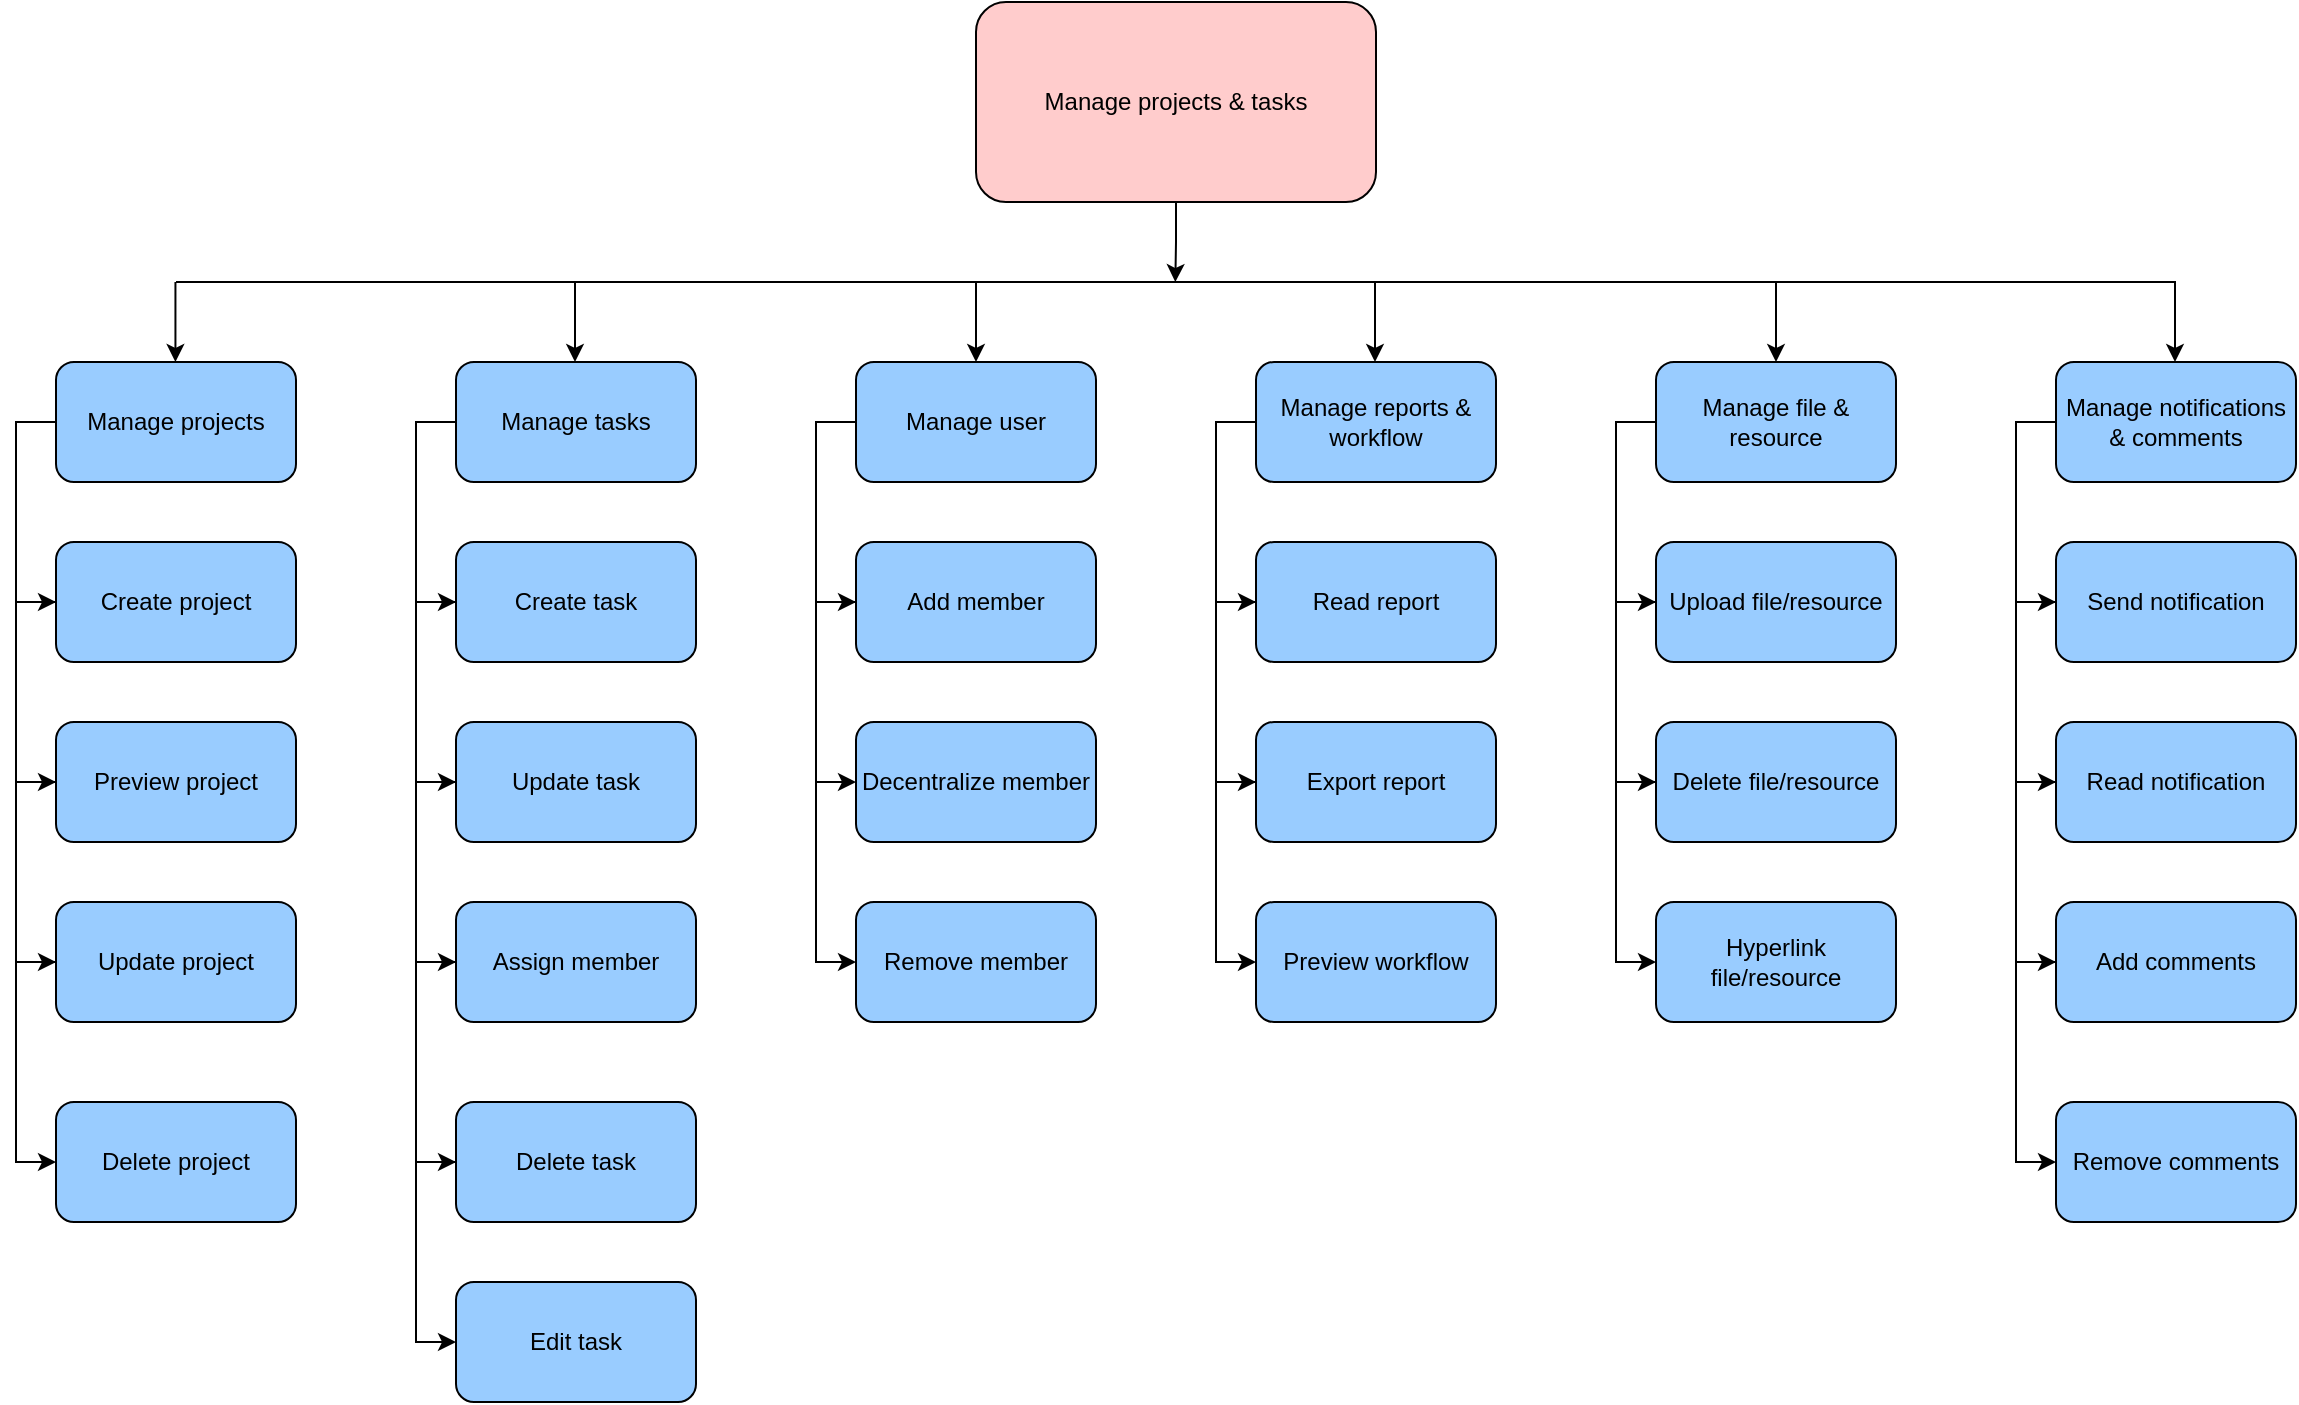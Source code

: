 <mxfile version="26.1.1">
  <diagram name="Page-1" id="KmScNd1gUS5MRT-JYs3q">
    <mxGraphModel dx="1282" dy="531" grid="1" gridSize="10" guides="1" tooltips="1" connect="1" arrows="1" fold="1" page="1" pageScale="1" pageWidth="827" pageHeight="1169" math="0" shadow="0">
      <root>
        <mxCell id="0" />
        <mxCell id="1" parent="0" />
        <mxCell id="kjKpvVGcaWIRW7tnzSc8-110" style="edgeStyle=orthogonalEdgeStyle;rounded=0;orthogonalLoop=1;jettySize=auto;html=1;exitX=0.5;exitY=1;exitDx=0;exitDy=0;" parent="1" source="kjKpvVGcaWIRW7tnzSc8-1" edge="1">
          <mxGeometry relative="1" as="geometry">
            <mxPoint x="639.667" y="140" as="targetPoint" />
          </mxGeometry>
        </mxCell>
        <mxCell id="kjKpvVGcaWIRW7tnzSc8-1" value="Manage projects &amp;amp; tasks" style="rounded=1;whiteSpace=wrap;html=1;fillColor=light-dark(#FFCCCC,var(--ge-dark-color, #121212));" parent="1" vertex="1">
          <mxGeometry x="540" width="200" height="100" as="geometry" />
        </mxCell>
        <mxCell id="kjKpvVGcaWIRW7tnzSc8-111" style="edgeStyle=orthogonalEdgeStyle;rounded=0;orthogonalLoop=1;jettySize=auto;html=1;exitX=0;exitY=0.5;exitDx=0;exitDy=0;entryX=0;entryY=0.5;entryDx=0;entryDy=0;fillColor=#99CCFF;" parent="1" source="kjKpvVGcaWIRW7tnzSc8-2" target="kjKpvVGcaWIRW7tnzSc8-6" edge="1">
          <mxGeometry relative="1" as="geometry" />
        </mxCell>
        <mxCell id="kjKpvVGcaWIRW7tnzSc8-2" value="Manage projects" style="rounded=1;whiteSpace=wrap;html=1;fillColor=#99CCFF;" parent="1" vertex="1">
          <mxGeometry x="80" y="180" width="120" height="60" as="geometry" />
        </mxCell>
        <mxCell id="kjKpvVGcaWIRW7tnzSc8-125" style="edgeStyle=orthogonalEdgeStyle;rounded=0;orthogonalLoop=1;jettySize=auto;html=1;exitX=0;exitY=0.5;exitDx=0;exitDy=0;entryX=0;entryY=0.5;entryDx=0;entryDy=0;fillColor=#99CCFF;" parent="1" source="kjKpvVGcaWIRW7tnzSc8-3" target="kjKpvVGcaWIRW7tnzSc8-20" edge="1">
          <mxGeometry relative="1" as="geometry" />
        </mxCell>
        <mxCell id="kjKpvVGcaWIRW7tnzSc8-3" value="Manage tasks" style="rounded=1;whiteSpace=wrap;html=1;fillColor=#99CCFF;" parent="1" vertex="1">
          <mxGeometry x="280" y="180" width="120" height="60" as="geometry" />
        </mxCell>
        <mxCell id="kjKpvVGcaWIRW7tnzSc8-130" style="edgeStyle=orthogonalEdgeStyle;rounded=0;orthogonalLoop=1;jettySize=auto;html=1;exitX=0;exitY=0.5;exitDx=0;exitDy=0;entryX=0;entryY=0.5;entryDx=0;entryDy=0;fillColor=#99CCFF;" parent="1" source="kjKpvVGcaWIRW7tnzSc8-4" target="kjKpvVGcaWIRW7tnzSc8-29" edge="1">
          <mxGeometry relative="1" as="geometry" />
        </mxCell>
        <mxCell id="kjKpvVGcaWIRW7tnzSc8-131" style="edgeStyle=orthogonalEdgeStyle;rounded=0;orthogonalLoop=1;jettySize=auto;html=1;exitX=0;exitY=0.5;exitDx=0;exitDy=0;entryX=0;entryY=0.5;entryDx=0;entryDy=0;fillColor=#99CCFF;" parent="1" source="kjKpvVGcaWIRW7tnzSc8-4" target="kjKpvVGcaWIRW7tnzSc8-31" edge="1">
          <mxGeometry relative="1" as="geometry" />
        </mxCell>
        <mxCell id="kjKpvVGcaWIRW7tnzSc8-4" value="Manage user" style="rounded=1;whiteSpace=wrap;html=1;fillColor=#99CCFF;" parent="1" vertex="1">
          <mxGeometry x="480" y="180" width="120" height="60" as="geometry" />
        </mxCell>
        <mxCell id="kjKpvVGcaWIRW7tnzSc8-133" style="edgeStyle=orthogonalEdgeStyle;rounded=0;orthogonalLoop=1;jettySize=auto;html=1;exitX=0;exitY=0.5;exitDx=0;exitDy=0;entryX=0;entryY=0.5;entryDx=0;entryDy=0;fillColor=#99CCFF;" parent="1" source="kjKpvVGcaWIRW7tnzSc8-5" target="kjKpvVGcaWIRW7tnzSc8-38" edge="1">
          <mxGeometry relative="1" as="geometry" />
        </mxCell>
        <mxCell id="kjKpvVGcaWIRW7tnzSc8-5" value="Manage reports &amp;amp; workflow" style="rounded=1;whiteSpace=wrap;html=1;fillColor=#99CCFF;" parent="1" vertex="1">
          <mxGeometry x="680" y="180" width="120" height="60" as="geometry" />
        </mxCell>
        <mxCell id="kjKpvVGcaWIRW7tnzSc8-112" style="edgeStyle=orthogonalEdgeStyle;rounded=0;orthogonalLoop=1;jettySize=auto;html=1;exitX=0;exitY=0.5;exitDx=0;exitDy=0;entryX=0;entryY=0.5;entryDx=0;entryDy=0;fillColor=#99CCFF;" parent="1" source="kjKpvVGcaWIRW7tnzSc8-6" target="kjKpvVGcaWIRW7tnzSc8-10" edge="1">
          <mxGeometry relative="1" as="geometry" />
        </mxCell>
        <mxCell id="kjKpvVGcaWIRW7tnzSc8-6" value="Create project" style="rounded=1;whiteSpace=wrap;html=1;fillColor=#99CCFF;" parent="1" vertex="1">
          <mxGeometry x="80" y="270" width="120" height="60" as="geometry" />
        </mxCell>
        <mxCell id="kjKpvVGcaWIRW7tnzSc8-113" style="edgeStyle=orthogonalEdgeStyle;rounded=0;orthogonalLoop=1;jettySize=auto;html=1;exitX=0;exitY=0.5;exitDx=0;exitDy=0;entryX=0;entryY=0.5;entryDx=0;entryDy=0;fillColor=#99CCFF;" parent="1" source="kjKpvVGcaWIRW7tnzSc8-10" target="kjKpvVGcaWIRW7tnzSc8-12" edge="1">
          <mxGeometry relative="1" as="geometry" />
        </mxCell>
        <mxCell id="kjKpvVGcaWIRW7tnzSc8-10" value="Preview project" style="whiteSpace=wrap;html=1;rounded=1;fillColor=#99CCFF;" parent="1" vertex="1">
          <mxGeometry x="80" y="360" width="120" height="60" as="geometry" />
        </mxCell>
        <mxCell id="kjKpvVGcaWIRW7tnzSc8-114" style="edgeStyle=orthogonalEdgeStyle;rounded=0;orthogonalLoop=1;jettySize=auto;html=1;exitX=0;exitY=0.5;exitDx=0;exitDy=0;entryX=0;entryY=0.5;entryDx=0;entryDy=0;fillColor=#99CCFF;" parent="1" source="kjKpvVGcaWIRW7tnzSc8-12" target="kjKpvVGcaWIRW7tnzSc8-15" edge="1">
          <mxGeometry relative="1" as="geometry" />
        </mxCell>
        <mxCell id="kjKpvVGcaWIRW7tnzSc8-12" value="Update project" style="whiteSpace=wrap;html=1;rounded=1;fillColor=#99CCFF;" parent="1" vertex="1">
          <mxGeometry x="80" y="450" width="120" height="60" as="geometry" />
        </mxCell>
        <mxCell id="kjKpvVGcaWIRW7tnzSc8-15" value="Delete project" style="whiteSpace=wrap;html=1;rounded=1;fillColor=#99CCFF;" parent="1" vertex="1">
          <mxGeometry x="80" y="550" width="120" height="60" as="geometry" />
        </mxCell>
        <mxCell id="kjKpvVGcaWIRW7tnzSc8-126" style="edgeStyle=orthogonalEdgeStyle;rounded=0;orthogonalLoop=1;jettySize=auto;html=1;exitX=0;exitY=0.5;exitDx=0;exitDy=0;entryX=0;entryY=0.5;entryDx=0;entryDy=0;fillColor=#99CCFF;" parent="1" source="kjKpvVGcaWIRW7tnzSc8-20" target="kjKpvVGcaWIRW7tnzSc8-22" edge="1">
          <mxGeometry relative="1" as="geometry" />
        </mxCell>
        <mxCell id="kjKpvVGcaWIRW7tnzSc8-20" value="Create task" style="rounded=1;whiteSpace=wrap;html=1;fillColor=#99CCFF;" parent="1" vertex="1">
          <mxGeometry x="280" y="270" width="120" height="60" as="geometry" />
        </mxCell>
        <mxCell id="kjKpvVGcaWIRW7tnzSc8-127" style="edgeStyle=orthogonalEdgeStyle;rounded=0;orthogonalLoop=1;jettySize=auto;html=1;exitX=0;exitY=0.5;exitDx=0;exitDy=0;entryX=0;entryY=0.5;entryDx=0;entryDy=0;fillColor=#99CCFF;" parent="1" source="kjKpvVGcaWIRW7tnzSc8-22" target="kjKpvVGcaWIRW7tnzSc8-24" edge="1">
          <mxGeometry relative="1" as="geometry" />
        </mxCell>
        <mxCell id="kjKpvVGcaWIRW7tnzSc8-22" value="Update task" style="whiteSpace=wrap;html=1;rounded=1;fillColor=#99CCFF;" parent="1" vertex="1">
          <mxGeometry x="280" y="360" width="120" height="60" as="geometry" />
        </mxCell>
        <mxCell id="kjKpvVGcaWIRW7tnzSc8-128" style="edgeStyle=orthogonalEdgeStyle;rounded=0;orthogonalLoop=1;jettySize=auto;html=1;exitX=0;exitY=0.5;exitDx=0;exitDy=0;entryX=0;entryY=0.5;entryDx=0;entryDy=0;fillColor=#99CCFF;" parent="1" source="kjKpvVGcaWIRW7tnzSc8-24" target="kjKpvVGcaWIRW7tnzSc8-25" edge="1">
          <mxGeometry relative="1" as="geometry" />
        </mxCell>
        <mxCell id="kjKpvVGcaWIRW7tnzSc8-24" value="Assign member" style="whiteSpace=wrap;html=1;rounded=1;fillColor=#99CCFF;" parent="1" vertex="1">
          <mxGeometry x="280" y="450" width="120" height="60" as="geometry" />
        </mxCell>
        <mxCell id="kjKpvVGcaWIRW7tnzSc8-129" style="edgeStyle=orthogonalEdgeStyle;rounded=0;orthogonalLoop=1;jettySize=auto;html=1;exitX=0;exitY=0.5;exitDx=0;exitDy=0;entryX=0;entryY=0.5;entryDx=0;entryDy=0;fillColor=#99CCFF;" parent="1" source="kjKpvVGcaWIRW7tnzSc8-25" target="kjKpvVGcaWIRW7tnzSc8-78" edge="1">
          <mxGeometry relative="1" as="geometry" />
        </mxCell>
        <mxCell id="kjKpvVGcaWIRW7tnzSc8-25" value="Delete task" style="whiteSpace=wrap;html=1;rounded=1;fillColor=#99CCFF;" parent="1" vertex="1">
          <mxGeometry x="280" y="550" width="120" height="60" as="geometry" />
        </mxCell>
        <mxCell id="kjKpvVGcaWIRW7tnzSc8-132" style="edgeStyle=orthogonalEdgeStyle;rounded=0;orthogonalLoop=1;jettySize=auto;html=1;exitX=0;exitY=0.5;exitDx=0;exitDy=0;entryX=0;entryY=0.5;entryDx=0;entryDy=0;fillColor=#99CCFF;" parent="1" source="kjKpvVGcaWIRW7tnzSc8-29" target="kjKpvVGcaWIRW7tnzSc8-34" edge="1">
          <mxGeometry relative="1" as="geometry" />
        </mxCell>
        <mxCell id="kjKpvVGcaWIRW7tnzSc8-29" value="Add member" style="rounded=1;whiteSpace=wrap;html=1;fillColor=#99CCFF;" parent="1" vertex="1">
          <mxGeometry x="480" y="270" width="120" height="60" as="geometry" />
        </mxCell>
        <mxCell id="kjKpvVGcaWIRW7tnzSc8-31" value="Decentralize member" style="whiteSpace=wrap;html=1;rounded=1;fillColor=#99CCFF;" parent="1" vertex="1">
          <mxGeometry x="480" y="360" width="120" height="60" as="geometry" />
        </mxCell>
        <mxCell id="kjKpvVGcaWIRW7tnzSc8-34" value="Remove member" style="whiteSpace=wrap;html=1;rounded=1;fillColor=#99CCFF;" parent="1" vertex="1">
          <mxGeometry x="480" y="450" width="120" height="60" as="geometry" />
        </mxCell>
        <mxCell id="kjKpvVGcaWIRW7tnzSc8-135" style="edgeStyle=orthogonalEdgeStyle;rounded=0;orthogonalLoop=1;jettySize=auto;html=1;exitX=0;exitY=0.5;exitDx=0;exitDy=0;entryX=0;entryY=0.5;entryDx=0;entryDy=0;fillColor=#99CCFF;" parent="1" source="kjKpvVGcaWIRW7tnzSc8-38" target="kjKpvVGcaWIRW7tnzSc8-40" edge="1">
          <mxGeometry relative="1" as="geometry" />
        </mxCell>
        <mxCell id="kjKpvVGcaWIRW7tnzSc8-38" value="Read report" style="rounded=1;whiteSpace=wrap;html=1;fillColor=#99CCFF;" parent="1" vertex="1">
          <mxGeometry x="680" y="270" width="120" height="60" as="geometry" />
        </mxCell>
        <mxCell id="YyH095xJ4kQLOUP7f2XW-2" style="edgeStyle=orthogonalEdgeStyle;rounded=0;orthogonalLoop=1;jettySize=auto;html=1;exitX=0;exitY=0.5;exitDx=0;exitDy=0;entryX=0;entryY=0.5;entryDx=0;entryDy=0;" edge="1" parent="1" source="kjKpvVGcaWIRW7tnzSc8-40" target="YyH095xJ4kQLOUP7f2XW-1">
          <mxGeometry relative="1" as="geometry" />
        </mxCell>
        <mxCell id="kjKpvVGcaWIRW7tnzSc8-40" value="Export report" style="whiteSpace=wrap;html=1;rounded=1;fillColor=#99CCFF;" parent="1" vertex="1">
          <mxGeometry x="680" y="360" width="120" height="60" as="geometry" />
        </mxCell>
        <mxCell id="kjKpvVGcaWIRW7tnzSc8-138" style="edgeStyle=orthogonalEdgeStyle;rounded=0;orthogonalLoop=1;jettySize=auto;html=1;exitX=0;exitY=0.5;exitDx=0;exitDy=0;entryX=0;entryY=0.5;entryDx=0;entryDy=0;fillColor=#99CCFF;" parent="1" source="kjKpvVGcaWIRW7tnzSc8-53" target="kjKpvVGcaWIRW7tnzSc8-57" edge="1">
          <mxGeometry relative="1" as="geometry" />
        </mxCell>
        <mxCell id="kjKpvVGcaWIRW7tnzSc8-53" value="Manage file &amp;amp; resource" style="rounded=1;whiteSpace=wrap;html=1;fillColor=#99CCFF;" parent="1" vertex="1">
          <mxGeometry x="880" y="180" width="120" height="60" as="geometry" />
        </mxCell>
        <mxCell id="kjKpvVGcaWIRW7tnzSc8-139" style="edgeStyle=orthogonalEdgeStyle;rounded=0;orthogonalLoop=1;jettySize=auto;html=1;exitX=0;exitY=0.5;exitDx=0;exitDy=0;entryX=0;entryY=0.5;entryDx=0;entryDy=0;fillColor=#99CCFF;" parent="1" source="kjKpvVGcaWIRW7tnzSc8-57" target="kjKpvVGcaWIRW7tnzSc8-59" edge="1">
          <mxGeometry relative="1" as="geometry" />
        </mxCell>
        <mxCell id="kjKpvVGcaWIRW7tnzSc8-57" value="Upload file/resource" style="rounded=1;whiteSpace=wrap;html=1;fillColor=#99CCFF;" parent="1" vertex="1">
          <mxGeometry x="880" y="270" width="120" height="60" as="geometry" />
        </mxCell>
        <mxCell id="kjKpvVGcaWIRW7tnzSc8-140" style="edgeStyle=orthogonalEdgeStyle;rounded=0;orthogonalLoop=1;jettySize=auto;html=1;exitX=0;exitY=0.5;exitDx=0;exitDy=0;entryX=0;entryY=0.5;entryDx=0;entryDy=0;fillColor=#99CCFF;" parent="1" source="kjKpvVGcaWIRW7tnzSc8-59" target="kjKpvVGcaWIRW7tnzSc8-80" edge="1">
          <mxGeometry relative="1" as="geometry" />
        </mxCell>
        <mxCell id="kjKpvVGcaWIRW7tnzSc8-59" value="Delete file/resource" style="whiteSpace=wrap;html=1;rounded=1;fillColor=#99CCFF;" parent="1" vertex="1">
          <mxGeometry x="880" y="360" width="120" height="60" as="geometry" />
        </mxCell>
        <mxCell id="kjKpvVGcaWIRW7tnzSc8-141" style="edgeStyle=orthogonalEdgeStyle;rounded=0;orthogonalLoop=1;jettySize=auto;html=1;exitX=0;exitY=0.5;exitDx=0;exitDy=0;entryX=0;entryY=0.5;entryDx=0;entryDy=0;fillColor=#99CCFF;" parent="1" source="kjKpvVGcaWIRW7tnzSc8-70" target="kjKpvVGcaWIRW7tnzSc8-74" edge="1">
          <mxGeometry relative="1" as="geometry" />
        </mxCell>
        <mxCell id="kjKpvVGcaWIRW7tnzSc8-70" value="Manage notifications &amp;amp; comments" style="rounded=1;whiteSpace=wrap;html=1;fillColor=#99CCFF;" parent="1" vertex="1">
          <mxGeometry x="1080" y="180" width="120" height="60" as="geometry" />
        </mxCell>
        <mxCell id="kjKpvVGcaWIRW7tnzSc8-142" style="edgeStyle=orthogonalEdgeStyle;rounded=0;orthogonalLoop=1;jettySize=auto;html=1;exitX=0;exitY=0.5;exitDx=0;exitDy=0;entryX=0;entryY=0.5;entryDx=0;entryDy=0;fillColor=#99CCFF;" parent="1" source="kjKpvVGcaWIRW7tnzSc8-74" target="kjKpvVGcaWIRW7tnzSc8-75" edge="1">
          <mxGeometry relative="1" as="geometry" />
        </mxCell>
        <mxCell id="kjKpvVGcaWIRW7tnzSc8-74" value="Send notification" style="rounded=1;whiteSpace=wrap;html=1;fillColor=#99CCFF;" parent="1" vertex="1">
          <mxGeometry x="1080" y="270" width="120" height="60" as="geometry" />
        </mxCell>
        <mxCell id="kjKpvVGcaWIRW7tnzSc8-143" style="edgeStyle=orthogonalEdgeStyle;rounded=0;orthogonalLoop=1;jettySize=auto;html=1;exitX=0;exitY=0.5;exitDx=0;exitDy=0;entryX=0;entryY=0.5;entryDx=0;entryDy=0;fillColor=#99CCFF;" parent="1" source="kjKpvVGcaWIRW7tnzSc8-75" target="kjKpvVGcaWIRW7tnzSc8-82" edge="1">
          <mxGeometry relative="1" as="geometry" />
        </mxCell>
        <mxCell id="kjKpvVGcaWIRW7tnzSc8-75" value="Read notification" style="whiteSpace=wrap;html=1;rounded=1;fillColor=#99CCFF;" parent="1" vertex="1">
          <mxGeometry x="1080" y="360" width="120" height="60" as="geometry" />
        </mxCell>
        <mxCell id="kjKpvVGcaWIRW7tnzSc8-78" value="Edit task" style="whiteSpace=wrap;html=1;rounded=1;fillColor=#99CCFF;" parent="1" vertex="1">
          <mxGeometry x="280" y="640" width="120" height="60" as="geometry" />
        </mxCell>
        <mxCell id="kjKpvVGcaWIRW7tnzSc8-80" value="Hyperlink file/resource" style="whiteSpace=wrap;html=1;rounded=1;fillColor=#99CCFF;" parent="1" vertex="1">
          <mxGeometry x="880" y="450" width="120" height="60" as="geometry" />
        </mxCell>
        <mxCell id="kjKpvVGcaWIRW7tnzSc8-144" style="edgeStyle=orthogonalEdgeStyle;rounded=0;orthogonalLoop=1;jettySize=auto;html=1;exitX=0;exitY=0.5;exitDx=0;exitDy=0;entryX=0;entryY=0.5;entryDx=0;entryDy=0;fillColor=#99CCFF;" parent="1" source="kjKpvVGcaWIRW7tnzSc8-82" target="kjKpvVGcaWIRW7tnzSc8-84" edge="1">
          <mxGeometry relative="1" as="geometry" />
        </mxCell>
        <mxCell id="kjKpvVGcaWIRW7tnzSc8-82" value="Add comments" style="whiteSpace=wrap;html=1;rounded=1;fillColor=#99CCFF;" parent="1" vertex="1">
          <mxGeometry x="1080" y="450" width="120" height="60" as="geometry" />
        </mxCell>
        <mxCell id="kjKpvVGcaWIRW7tnzSc8-84" value="Remove comments" style="whiteSpace=wrap;html=1;rounded=1;fillColor=#99CCFF;" parent="1" vertex="1">
          <mxGeometry x="1080" y="550" width="120" height="60" as="geometry" />
        </mxCell>
        <mxCell id="kjKpvVGcaWIRW7tnzSc8-87" value="" style="endArrow=none;html=1;rounded=0;fillColor=#99CCFF;" parent="1" edge="1">
          <mxGeometry width="50" height="50" relative="1" as="geometry">
            <mxPoint x="140" y="140" as="sourcePoint" />
            <mxPoint x="1140" y="140" as="targetPoint" />
          </mxGeometry>
        </mxCell>
        <mxCell id="kjKpvVGcaWIRW7tnzSc8-91" value="" style="endArrow=classic;html=1;rounded=0;entryX=0.5;entryY=0;entryDx=0;entryDy=0;fillColor=#99CCFF;" parent="1" edge="1">
          <mxGeometry width="50" height="50" relative="1" as="geometry">
            <mxPoint x="339.5" y="140" as="sourcePoint" />
            <mxPoint x="339.5" y="180" as="targetPoint" />
          </mxGeometry>
        </mxCell>
        <mxCell id="kjKpvVGcaWIRW7tnzSc8-92" value="" style="endArrow=classic;html=1;rounded=0;entryX=0.5;entryY=0;entryDx=0;entryDy=0;fillColor=#99CCFF;" parent="1" edge="1">
          <mxGeometry width="50" height="50" relative="1" as="geometry">
            <mxPoint x="540" y="140" as="sourcePoint" />
            <mxPoint x="540" y="180" as="targetPoint" />
          </mxGeometry>
        </mxCell>
        <mxCell id="kjKpvVGcaWIRW7tnzSc8-93" value="" style="endArrow=classic;html=1;rounded=0;entryX=0.5;entryY=0;entryDx=0;entryDy=0;fillColor=#99CCFF;" parent="1" edge="1">
          <mxGeometry width="50" height="50" relative="1" as="geometry">
            <mxPoint x="739.5" y="140" as="sourcePoint" />
            <mxPoint x="739.5" y="180" as="targetPoint" />
          </mxGeometry>
        </mxCell>
        <mxCell id="kjKpvVGcaWIRW7tnzSc8-105" value="" style="endArrow=classic;html=1;rounded=0;entryX=0.5;entryY=0;entryDx=0;entryDy=0;fillColor=#99CCFF;" parent="1" edge="1">
          <mxGeometry width="50" height="50" relative="1" as="geometry">
            <mxPoint x="940" y="140" as="sourcePoint" />
            <mxPoint x="940" y="180" as="targetPoint" />
          </mxGeometry>
        </mxCell>
        <mxCell id="kjKpvVGcaWIRW7tnzSc8-106" value="" style="endArrow=classic;html=1;rounded=0;entryX=0.5;entryY=0;entryDx=0;entryDy=0;fillColor=#99CCFF;" parent="1" edge="1">
          <mxGeometry width="50" height="50" relative="1" as="geometry">
            <mxPoint x="1139.5" y="140" as="sourcePoint" />
            <mxPoint x="1139.5" y="180" as="targetPoint" />
          </mxGeometry>
        </mxCell>
        <mxCell id="kjKpvVGcaWIRW7tnzSc8-115" value="" style="endArrow=classic;html=1;rounded=0;entryX=0.5;entryY=0;entryDx=0;entryDy=0;fillColor=#99CCFF;" parent="1" edge="1">
          <mxGeometry width="50" height="50" relative="1" as="geometry">
            <mxPoint x="139.72" y="140" as="sourcePoint" />
            <mxPoint x="139.72" y="180" as="targetPoint" />
          </mxGeometry>
        </mxCell>
        <mxCell id="YyH095xJ4kQLOUP7f2XW-1" value="Preview workflow" style="whiteSpace=wrap;html=1;rounded=1;fillColor=#99CCFF;" vertex="1" parent="1">
          <mxGeometry x="680" y="450" width="120" height="60" as="geometry" />
        </mxCell>
      </root>
    </mxGraphModel>
  </diagram>
</mxfile>

